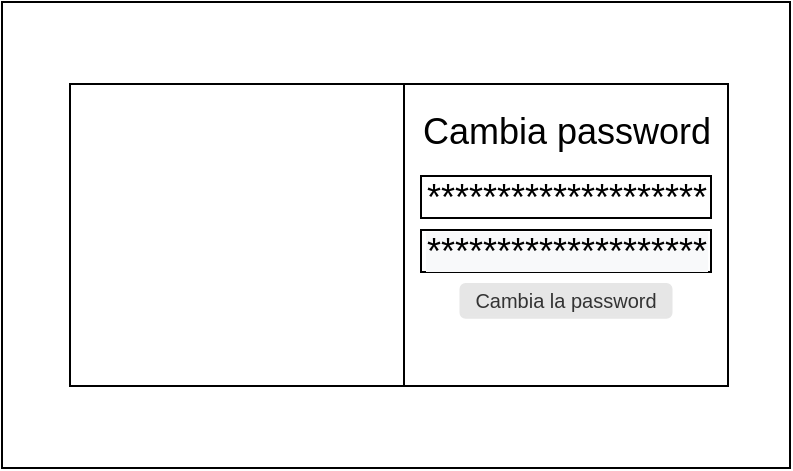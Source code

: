 <mxfile version="13.1.0"><diagram id="5xHdvXvf9uV9o2OtXiBR" name="Page-1"><mxGraphModel dx="677" dy="355" grid="0" gridSize="10" guides="1" tooltips="1" connect="1" arrows="1" fold="1" page="1" pageScale="1" pageWidth="850" pageHeight="1100" math="0" shadow="0"><root><mxCell id="0"/><mxCell id="1" parent="0"/><mxCell id="MX5Of0F_Ypcn7OmahJOQ-9" value="" style="rounded=0;whiteSpace=wrap;html=1;" vertex="1" parent="1"><mxGeometry x="16" y="10" width="394" height="233" as="geometry"/></mxCell><mxCell id="MX5Of0F_Ypcn7OmahJOQ-10" value="" style="rounded=0;whiteSpace=wrap;html=1;" vertex="1" parent="1"><mxGeometry x="50" y="51" width="329" height="151" as="geometry"/></mxCell><mxCell id="MX5Of0F_Ypcn7OmahJOQ-11" value="" style="rounded=0;whiteSpace=wrap;html=1;" vertex="1" parent="1"><mxGeometry x="217" y="51" width="162" height="151" as="geometry"/></mxCell><mxCell id="MX5Of0F_Ypcn7OmahJOQ-12" value="Cambia password" style="text;html=1;align=center;verticalAlign=middle;resizable=0;points=[];autosize=1;fontSize=18;" vertex="1" parent="1"><mxGeometry x="221" y="62" width="154" height="26" as="geometry"/></mxCell><mxCell id="MX5Of0F_Ypcn7OmahJOQ-13" value="********************" style="rounded=0;whiteSpace=wrap;html=1;fontSize=18;" vertex="1" parent="1"><mxGeometry x="225.5" y="97" width="145" height="21" as="geometry"/></mxCell><mxCell id="MX5Of0F_Ypcn7OmahJOQ-16" value="Cambia la password" style="rounded=1;html=1;shadow=0;dashed=0;whiteSpace=wrap;fontSize=10;fillColor=#E6E6E6;align=center;strokeColor=#E6E6E6;fontColor=#333333;" vertex="1" parent="1"><mxGeometry x="245.25" y="151" width="105.5" height="16.88" as="geometry"/></mxCell><mxCell id="MX5Of0F_Ypcn7OmahJOQ-17" value="" style="shape=image;html=1;verticalAlign=top;verticalLabelPosition=bottom;labelBackgroundColor=#ffffff;imageAspect=0;aspect=fixed;image=https://cdn0.iconfinder.com/data/icons/feather/96/591259-image-128.png;fontSize=18;" vertex="1" parent="1"><mxGeometry x="108" y="97" width="46" height="46" as="geometry"/></mxCell><mxCell id="MX5Of0F_Ypcn7OmahJOQ-18" value="&#10;&#10;&lt;!--StartFragment--&gt;&lt;span style=&quot;color: rgb(0, 0, 0); font-family: Helvetica; font-size: 18px; font-style: normal; font-variant-ligatures: normal; font-variant-caps: normal; font-weight: 400; letter-spacing: normal; orphans: 2; text-align: center; text-indent: 0px; text-transform: none; widows: 2; word-spacing: 0px; -webkit-text-stroke-width: 0px; background-color: rgb(248, 249, 250); text-decoration-style: initial; text-decoration-color: initial; float: none; display: inline !important;&quot;&gt;********************&lt;/span&gt;&lt;!--EndFragment--&gt;&#10;&#10;" style="rounded=0;whiteSpace=wrap;html=1;fontSize=18;" vertex="1" parent="1"><mxGeometry x="225.5" y="124" width="145" height="21" as="geometry"/></mxCell></root></mxGraphModel></diagram></mxfile>